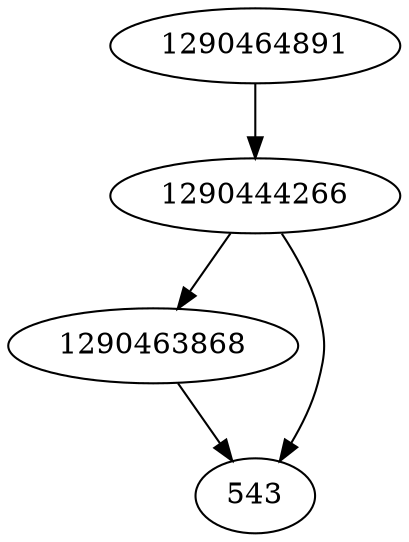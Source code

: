 strict digraph  {
1290444266;
1290464891;
1290463868;
543;
1290444266 -> 543;
1290444266 -> 1290463868;
1290464891 -> 1290444266;
1290463868 -> 543;
}
